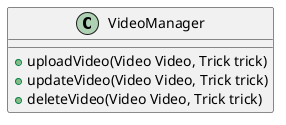 @startuml VideoManager

Class VideoManager {

    + uploadVideo(Video Video, Trick trick)
    + updateVideo(Video Video, Trick trick)
    + deleteVideo(Video Video, Trick trick)

}